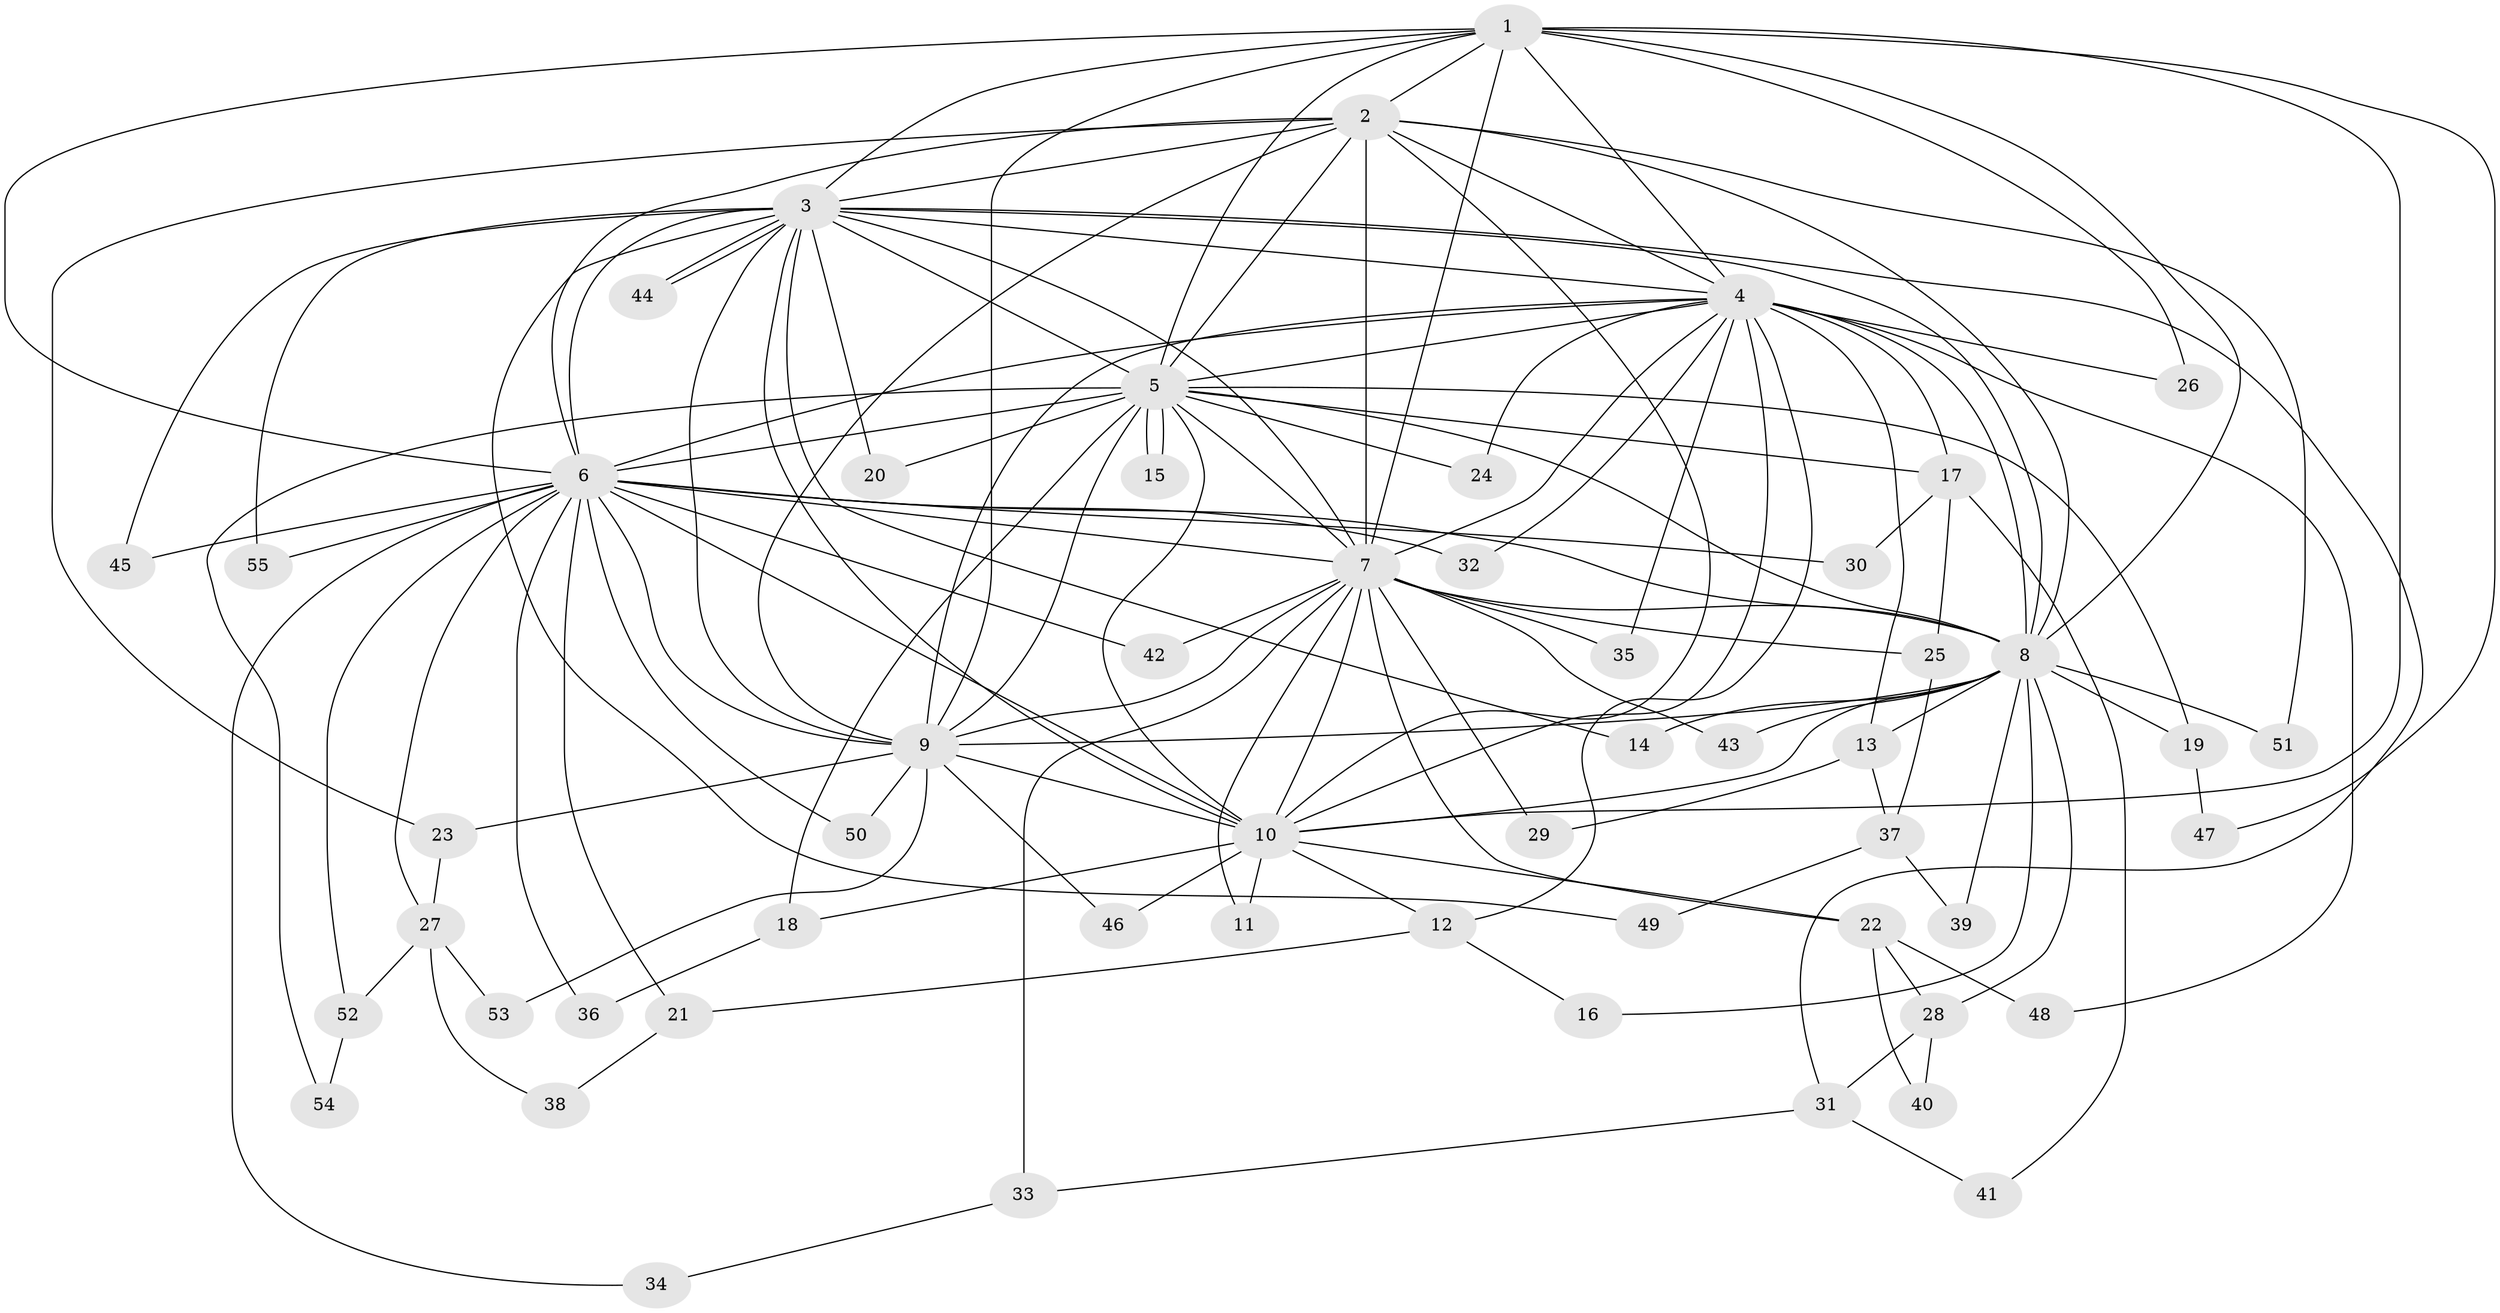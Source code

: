 // coarse degree distribution, {11: 0.02564102564102564, 14: 0.05128205128205128, 2: 0.38461538461538464, 13: 0.07692307692307693, 3: 0.1794871794871795, 1: 0.05128205128205128, 8: 0.02564102564102564, 4: 0.1282051282051282, 5: 0.05128205128205128, 17: 0.02564102564102564}
// Generated by graph-tools (version 1.1) at 2025/36/03/04/25 23:36:26]
// undirected, 55 vertices, 135 edges
graph export_dot {
  node [color=gray90,style=filled];
  1;
  2;
  3;
  4;
  5;
  6;
  7;
  8;
  9;
  10;
  11;
  12;
  13;
  14;
  15;
  16;
  17;
  18;
  19;
  20;
  21;
  22;
  23;
  24;
  25;
  26;
  27;
  28;
  29;
  30;
  31;
  32;
  33;
  34;
  35;
  36;
  37;
  38;
  39;
  40;
  41;
  42;
  43;
  44;
  45;
  46;
  47;
  48;
  49;
  50;
  51;
  52;
  53;
  54;
  55;
  1 -- 2;
  1 -- 3;
  1 -- 4;
  1 -- 5;
  1 -- 6;
  1 -- 7;
  1 -- 8;
  1 -- 9;
  1 -- 10;
  1 -- 26;
  1 -- 47;
  2 -- 3;
  2 -- 4;
  2 -- 5;
  2 -- 6;
  2 -- 7;
  2 -- 8;
  2 -- 9;
  2 -- 10;
  2 -- 23;
  2 -- 51;
  3 -- 4;
  3 -- 5;
  3 -- 6;
  3 -- 7;
  3 -- 8;
  3 -- 9;
  3 -- 10;
  3 -- 14;
  3 -- 20;
  3 -- 31;
  3 -- 44;
  3 -- 44;
  3 -- 45;
  3 -- 49;
  3 -- 55;
  4 -- 5;
  4 -- 6;
  4 -- 7;
  4 -- 8;
  4 -- 9;
  4 -- 10;
  4 -- 12;
  4 -- 13;
  4 -- 17;
  4 -- 24;
  4 -- 26;
  4 -- 32;
  4 -- 35;
  4 -- 48;
  5 -- 6;
  5 -- 7;
  5 -- 8;
  5 -- 9;
  5 -- 10;
  5 -- 15;
  5 -- 15;
  5 -- 17;
  5 -- 18;
  5 -- 19;
  5 -- 20;
  5 -- 24;
  5 -- 54;
  6 -- 7;
  6 -- 8;
  6 -- 9;
  6 -- 10;
  6 -- 21;
  6 -- 27;
  6 -- 30;
  6 -- 32;
  6 -- 34;
  6 -- 36;
  6 -- 42;
  6 -- 45;
  6 -- 50;
  6 -- 52;
  6 -- 55;
  7 -- 8;
  7 -- 9;
  7 -- 10;
  7 -- 11;
  7 -- 22;
  7 -- 25;
  7 -- 29;
  7 -- 33;
  7 -- 35;
  7 -- 42;
  7 -- 43;
  8 -- 9;
  8 -- 10;
  8 -- 13;
  8 -- 14;
  8 -- 16;
  8 -- 19;
  8 -- 28;
  8 -- 39;
  8 -- 43;
  8 -- 51;
  9 -- 10;
  9 -- 23;
  9 -- 46;
  9 -- 50;
  9 -- 53;
  10 -- 11;
  10 -- 12;
  10 -- 18;
  10 -- 22;
  10 -- 46;
  12 -- 16;
  12 -- 21;
  13 -- 29;
  13 -- 37;
  17 -- 25;
  17 -- 30;
  17 -- 41;
  18 -- 36;
  19 -- 47;
  21 -- 38;
  22 -- 28;
  22 -- 40;
  22 -- 48;
  23 -- 27;
  25 -- 37;
  27 -- 38;
  27 -- 52;
  27 -- 53;
  28 -- 31;
  28 -- 40;
  31 -- 33;
  31 -- 41;
  33 -- 34;
  37 -- 39;
  37 -- 49;
  52 -- 54;
}
